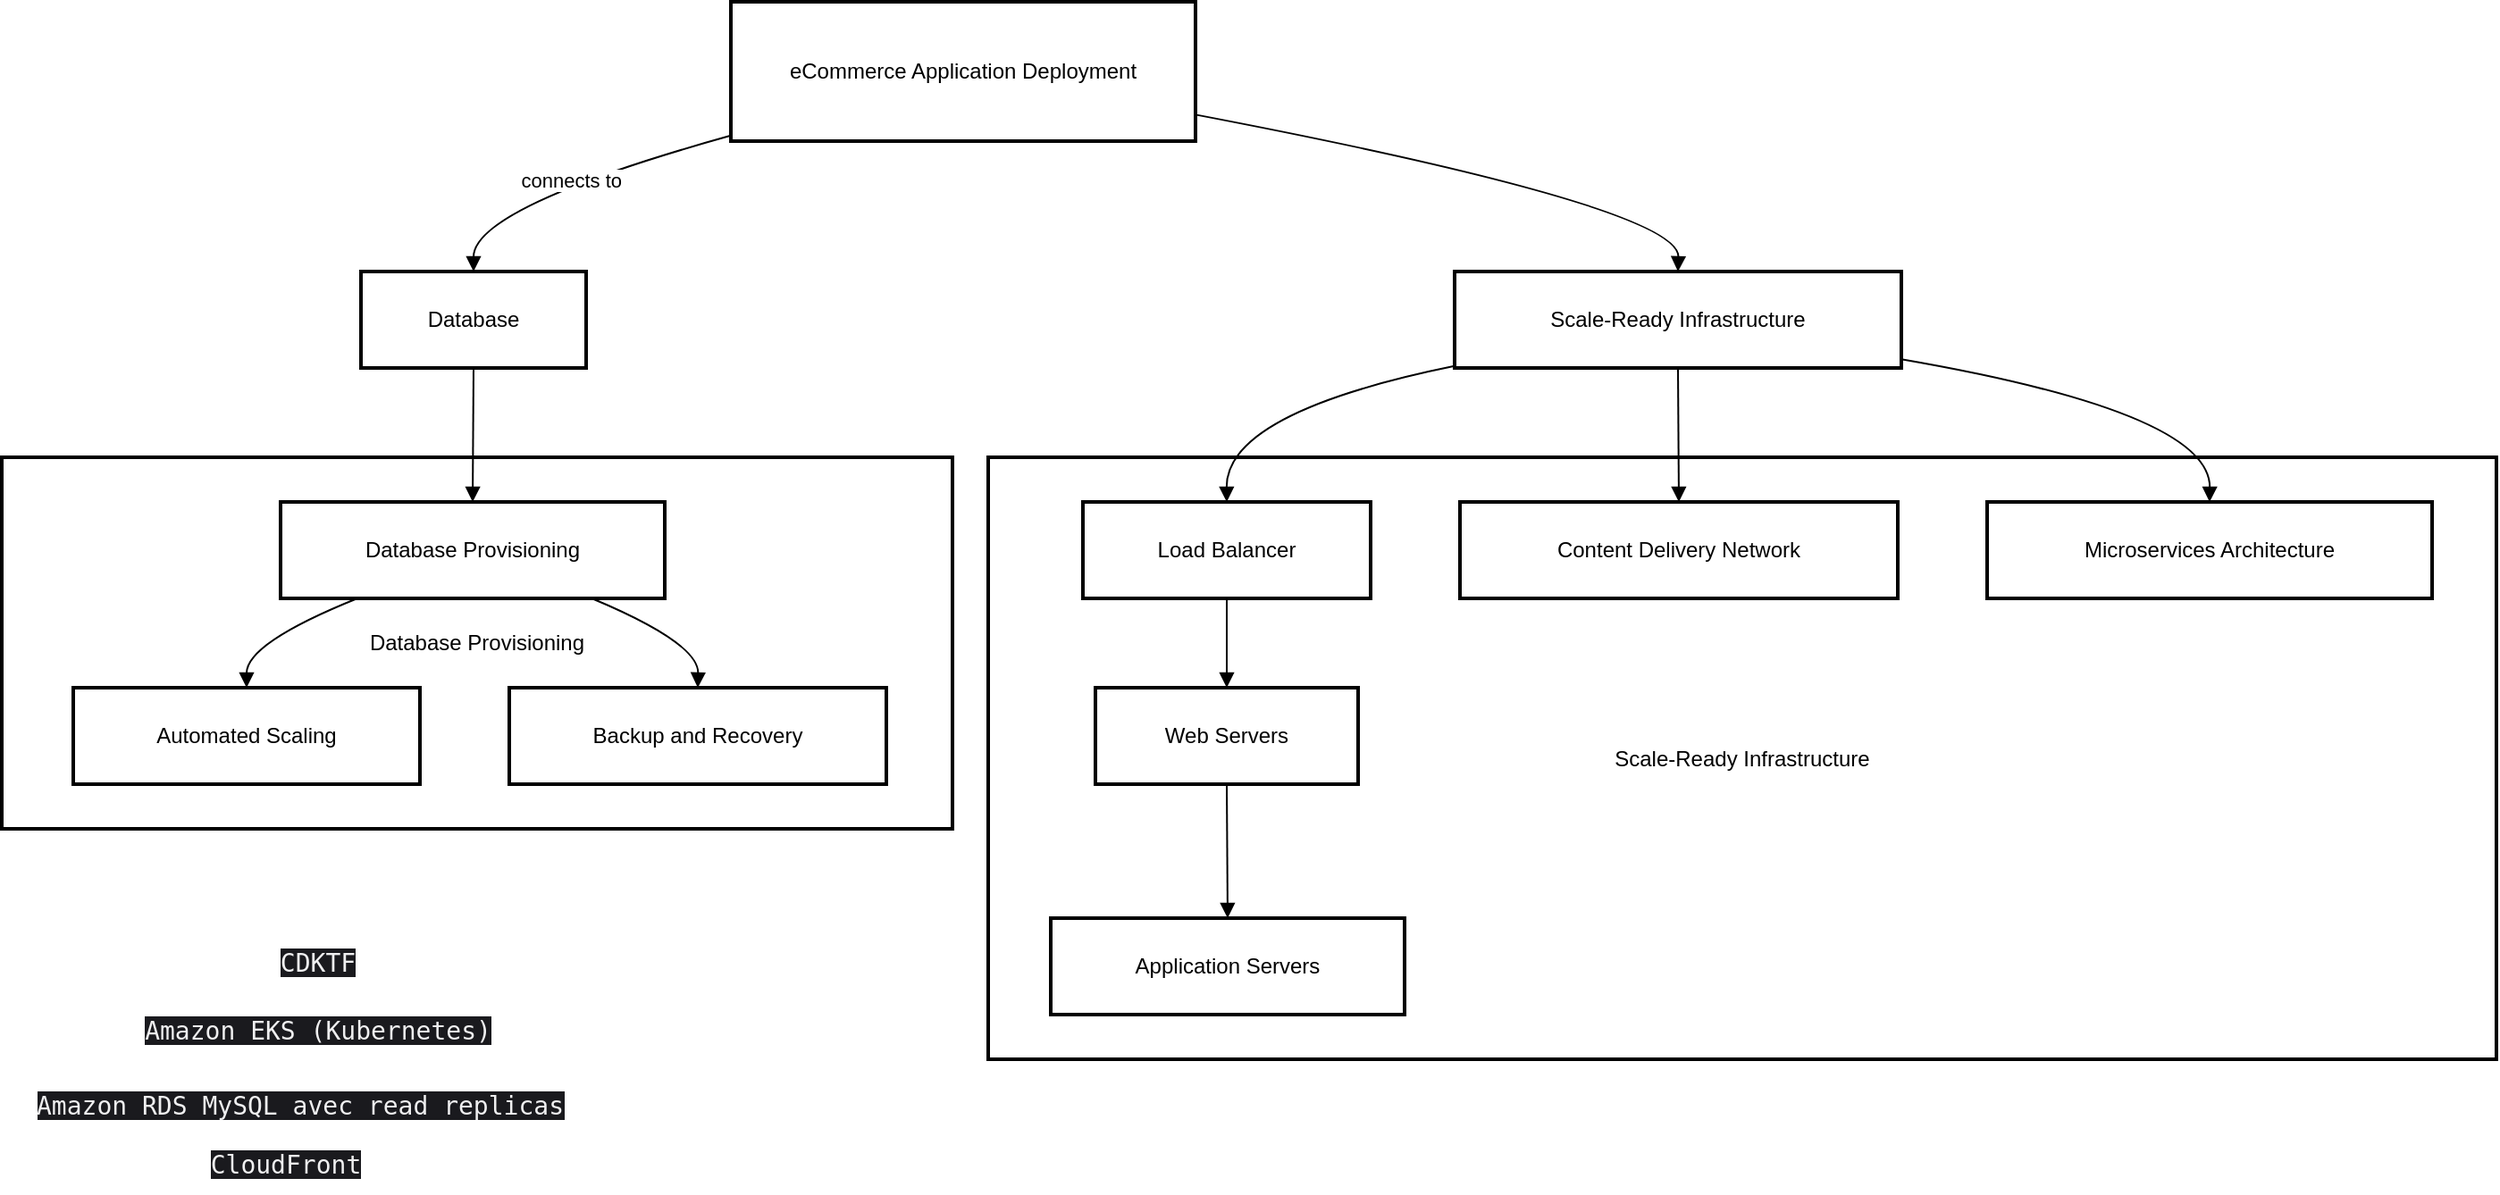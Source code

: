 <mxfile version="28.2.3">
  <diagram name="Page-1" id="BgDZCTzjQ97K_8I_Icv9">
    <mxGraphModel dx="1418" dy="798" grid="1" gridSize="10" guides="1" tooltips="1" connect="1" arrows="1" fold="1" page="1" pageScale="1" pageWidth="827" pageHeight="1169" math="0" shadow="0">
      <root>
        <mxCell id="0" />
        <mxCell id="1" parent="0" />
        <mxCell id="2" value="Database Provisioning" style="whiteSpace=wrap;strokeWidth=2;" parent="1" vertex="1">
          <mxGeometry x="8" y="263" width="532" height="208" as="geometry" />
        </mxCell>
        <mxCell id="3" value="Scale-Ready Infrastructure" style="whiteSpace=wrap;strokeWidth=2;" parent="1" vertex="1">
          <mxGeometry x="560" y="263" width="844" height="337" as="geometry" />
        </mxCell>
        <mxCell id="4" value="eCommerce Application Deployment" style="whiteSpace=wrap;strokeWidth=2;" parent="1" vertex="1">
          <mxGeometry x="416" y="8" width="260" height="78" as="geometry" />
        </mxCell>
        <mxCell id="5" value="Database" style="whiteSpace=wrap;strokeWidth=2;" parent="1" vertex="1">
          <mxGeometry x="209" y="159" width="126" height="54" as="geometry" />
        </mxCell>
        <mxCell id="6" value="Scale-Ready Infrastructure" style="whiteSpace=wrap;strokeWidth=2;" parent="1" vertex="1">
          <mxGeometry x="821" y="159" width="250" height="54" as="geometry" />
        </mxCell>
        <mxCell id="7" value="Database Provisioning" style="whiteSpace=wrap;strokeWidth=2;" parent="1" vertex="1">
          <mxGeometry x="164" y="288" width="215" height="54" as="geometry" />
        </mxCell>
        <mxCell id="8" value="Automated Scaling" style="whiteSpace=wrap;strokeWidth=2;" parent="1" vertex="1">
          <mxGeometry x="48" y="392" width="194" height="54" as="geometry" />
        </mxCell>
        <mxCell id="9" value="Backup and Recovery" style="whiteSpace=wrap;strokeWidth=2;" parent="1" vertex="1">
          <mxGeometry x="292" y="392" width="211" height="54" as="geometry" />
        </mxCell>
        <mxCell id="10" value="Load Balancer" style="whiteSpace=wrap;strokeWidth=2;" parent="1" vertex="1">
          <mxGeometry x="613" y="288" width="161" height="54" as="geometry" />
        </mxCell>
        <mxCell id="11" value="Web Servers" style="whiteSpace=wrap;strokeWidth=2;" parent="1" vertex="1">
          <mxGeometry x="620" y="392" width="147" height="54" as="geometry" />
        </mxCell>
        <mxCell id="12" value="Application Servers" style="whiteSpace=wrap;strokeWidth=2;" parent="1" vertex="1">
          <mxGeometry x="595" y="521" width="198" height="54" as="geometry" />
        </mxCell>
        <mxCell id="13" value="Content Delivery Network" style="whiteSpace=wrap;strokeWidth=2;" parent="1" vertex="1">
          <mxGeometry x="824" y="288" width="245" height="54" as="geometry" />
        </mxCell>
        <mxCell id="14" value="Microservices Architecture" style="whiteSpace=wrap;strokeWidth=2;" parent="1" vertex="1">
          <mxGeometry x="1119" y="288" width="249" height="54" as="geometry" />
        </mxCell>
        <mxCell id="15" value="connects to" style="curved=1;startArrow=none;endArrow=block;exitX=0;exitY=0.96;entryX=0.5;entryY=0;" parent="1" source="4" target="5" edge="1">
          <mxGeometry relative="1" as="geometry">
            <Array as="points">
              <mxPoint x="272" y="123" />
            </Array>
          </mxGeometry>
        </mxCell>
        <mxCell id="16" value="" style="curved=1;startArrow=none;endArrow=block;exitX=1;exitY=0.81;entryX=0.5;entryY=0;" parent="1" source="4" target="6" edge="1">
          <mxGeometry relative="1" as="geometry">
            <Array as="points">
              <mxPoint x="947" y="123" />
            </Array>
          </mxGeometry>
        </mxCell>
        <mxCell id="17" value="" style="curved=1;startArrow=none;endArrow=block;exitX=0.5;exitY=1;entryX=0.5;entryY=0;" parent="1" source="5" target="7" edge="1">
          <mxGeometry relative="1" as="geometry">
            <Array as="points" />
          </mxGeometry>
        </mxCell>
        <mxCell id="18" value="" style="curved=1;startArrow=none;endArrow=block;exitX=0.2;exitY=1;entryX=0.5;entryY=0;" parent="1" source="7" target="8" edge="1">
          <mxGeometry relative="1" as="geometry">
            <Array as="points">
              <mxPoint x="145" y="367" />
            </Array>
          </mxGeometry>
        </mxCell>
        <mxCell id="19" value="" style="curved=1;startArrow=none;endArrow=block;exitX=0.81;exitY=1;entryX=0.5;entryY=0;" parent="1" source="7" target="9" edge="1">
          <mxGeometry relative="1" as="geometry">
            <Array as="points">
              <mxPoint x="398" y="367" />
            </Array>
          </mxGeometry>
        </mxCell>
        <mxCell id="20" value="" style="curved=1;startArrow=none;endArrow=block;exitX=0;exitY=0.98;entryX=0.5;entryY=0;" parent="1" source="6" target="10" edge="1">
          <mxGeometry relative="1" as="geometry">
            <Array as="points">
              <mxPoint x="693" y="238" />
            </Array>
          </mxGeometry>
        </mxCell>
        <mxCell id="21" value="" style="curved=1;startArrow=none;endArrow=block;exitX=0.5;exitY=1;entryX=0.5;entryY=0;" parent="1" source="10" target="11" edge="1">
          <mxGeometry relative="1" as="geometry">
            <Array as="points" />
          </mxGeometry>
        </mxCell>
        <mxCell id="22" value="" style="curved=1;startArrow=none;endArrow=block;exitX=0.5;exitY=1;entryX=0.5;entryY=0;" parent="1" source="11" target="12" edge="1">
          <mxGeometry relative="1" as="geometry">
            <Array as="points" />
          </mxGeometry>
        </mxCell>
        <mxCell id="23" value="" style="curved=1;startArrow=none;endArrow=block;exitX=0.5;exitY=1;entryX=0.5;entryY=0;" parent="1" source="6" target="13" edge="1">
          <mxGeometry relative="1" as="geometry">
            <Array as="points" />
          </mxGeometry>
        </mxCell>
        <mxCell id="24" value="" style="curved=1;startArrow=none;endArrow=block;exitX=1;exitY=0.91;entryX=0.5;entryY=0;" parent="1" source="6" target="14" edge="1">
          <mxGeometry relative="1" as="geometry">
            <Array as="points">
              <mxPoint x="1244" y="238" />
            </Array>
          </mxGeometry>
        </mxCell>
        <mxCell id="UKEazfocStjmvtiSmg5m-24" value="&lt;span style=&quot;color: oklab(0.952 0.0 -0.001); font-family: &amp;quot;gg mono&amp;quot;, &amp;quot;Source Code Pro&amp;quot;, Consolas, &amp;quot;Andale Mono WT&amp;quot;, &amp;quot;Andale Mono&amp;quot;, &amp;quot;Lucida Console&amp;quot;, &amp;quot;Lucida Sans Typewriter&amp;quot;, &amp;quot;DejaVu Sans Mono&amp;quot;, &amp;quot;Bitstream Vera Sans Mono&amp;quot;, &amp;quot;Liberation Mono&amp;quot;, &amp;quot;Nimbus Mono L&amp;quot;, Monaco, &amp;quot;Courier New&amp;quot;, Courier, monospace; font-size: 14px; text-align: start; white-space: pre; background-color: oklab(0.219 0.002 -0.007);&quot;&gt;CDKTF&lt;/span&gt;" style="text;html=1;align=center;verticalAlign=middle;whiteSpace=wrap;rounded=0;" vertex="1" parent="1">
          <mxGeometry x="110" y="530" width="150" height="32.5" as="geometry" />
        </mxCell>
        <mxCell id="UKEazfocStjmvtiSmg5m-25" value="&lt;span style=&quot;color: oklab(0.952 0.0 -0.001); font-family: &amp;quot;gg mono&amp;quot;, &amp;quot;Source Code Pro&amp;quot;, Consolas, &amp;quot;Andale Mono WT&amp;quot;, &amp;quot;Andale Mono&amp;quot;, &amp;quot;Lucida Console&amp;quot;, &amp;quot;Lucida Sans Typewriter&amp;quot;, &amp;quot;DejaVu Sans Mono&amp;quot;, &amp;quot;Bitstream Vera Sans Mono&amp;quot;, &amp;quot;Liberation Mono&amp;quot;, &amp;quot;Nimbus Mono L&amp;quot;, Monaco, &amp;quot;Courier New&amp;quot;, Courier, monospace; font-size: 14px; text-align: start; white-space: pre; background-color: oklab(0.219 0.002 -0.007);&quot;&gt;Amazon EKS (Kubernetes)&lt;/span&gt;" style="text;html=1;align=center;verticalAlign=middle;whiteSpace=wrap;rounded=0;" vertex="1" parent="1">
          <mxGeometry x="110" y="568" width="150" height="32.5" as="geometry" />
        </mxCell>
        <mxCell id="UKEazfocStjmvtiSmg5m-26" value="&lt;span style=&quot;color: oklab(0.952 0.0 -0.001); font-family: &amp;quot;gg mono&amp;quot;, &amp;quot;Source Code Pro&amp;quot;, Consolas, &amp;quot;Andale Mono WT&amp;quot;, &amp;quot;Andale Mono&amp;quot;, &amp;quot;Lucida Console&amp;quot;, &amp;quot;Lucida Sans Typewriter&amp;quot;, &amp;quot;DejaVu Sans Mono&amp;quot;, &amp;quot;Bitstream Vera Sans Mono&amp;quot;, &amp;quot;Liberation Mono&amp;quot;, &amp;quot;Nimbus Mono L&amp;quot;, Monaco, &amp;quot;Courier New&amp;quot;, Courier, monospace; font-size: 14px; text-align: start; white-space: pre; background-color: oklab(0.219 0.002 -0.007);&quot;&gt;Amazon RDS MySQL avec read replicas&lt;/span&gt;" style="text;html=1;align=center;verticalAlign=middle;whiteSpace=wrap;rounded=0;" vertex="1" parent="1">
          <mxGeometry x="100" y="610" width="150" height="32.5" as="geometry" />
        </mxCell>
        <mxCell id="UKEazfocStjmvtiSmg5m-27" value="&lt;span style=&quot;color: oklab(0.952 0.0 -0.001); font-family: &amp;quot;gg mono&amp;quot;, &amp;quot;Source Code Pro&amp;quot;, Consolas, &amp;quot;Andale Mono WT&amp;quot;, &amp;quot;Andale Mono&amp;quot;, &amp;quot;Lucida Console&amp;quot;, &amp;quot;Lucida Sans Typewriter&amp;quot;, &amp;quot;DejaVu Sans Mono&amp;quot;, &amp;quot;Bitstream Vera Sans Mono&amp;quot;, &amp;quot;Liberation Mono&amp;quot;, &amp;quot;Nimbus Mono L&amp;quot;, Monaco, &amp;quot;Courier New&amp;quot;, Courier, monospace; font-size: 14px; text-align: start; white-space: pre; background-color: oklab(0.219 0.002 -0.007);&quot;&gt;CloudFront&lt;/span&gt;" style="text;html=1;align=center;verticalAlign=middle;whiteSpace=wrap;rounded=0;" vertex="1" parent="1">
          <mxGeometry x="92" y="642.5" width="150" height="32.5" as="geometry" />
        </mxCell>
      </root>
    </mxGraphModel>
  </diagram>
</mxfile>
